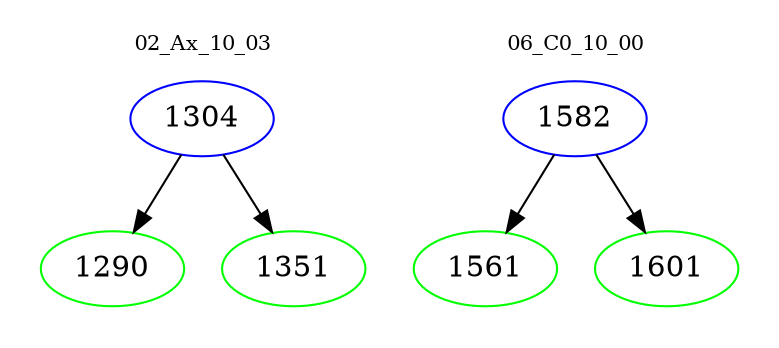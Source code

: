 digraph{
subgraph cluster_0 {
color = white
label = "02_Ax_10_03";
fontsize=10;
T0_1304 [label="1304", color="blue"]
T0_1304 -> T0_1290 [color="black"]
T0_1290 [label="1290", color="green"]
T0_1304 -> T0_1351 [color="black"]
T0_1351 [label="1351", color="green"]
}
subgraph cluster_1 {
color = white
label = "06_C0_10_00";
fontsize=10;
T1_1582 [label="1582", color="blue"]
T1_1582 -> T1_1561 [color="black"]
T1_1561 [label="1561", color="green"]
T1_1582 -> T1_1601 [color="black"]
T1_1601 [label="1601", color="green"]
}
}
